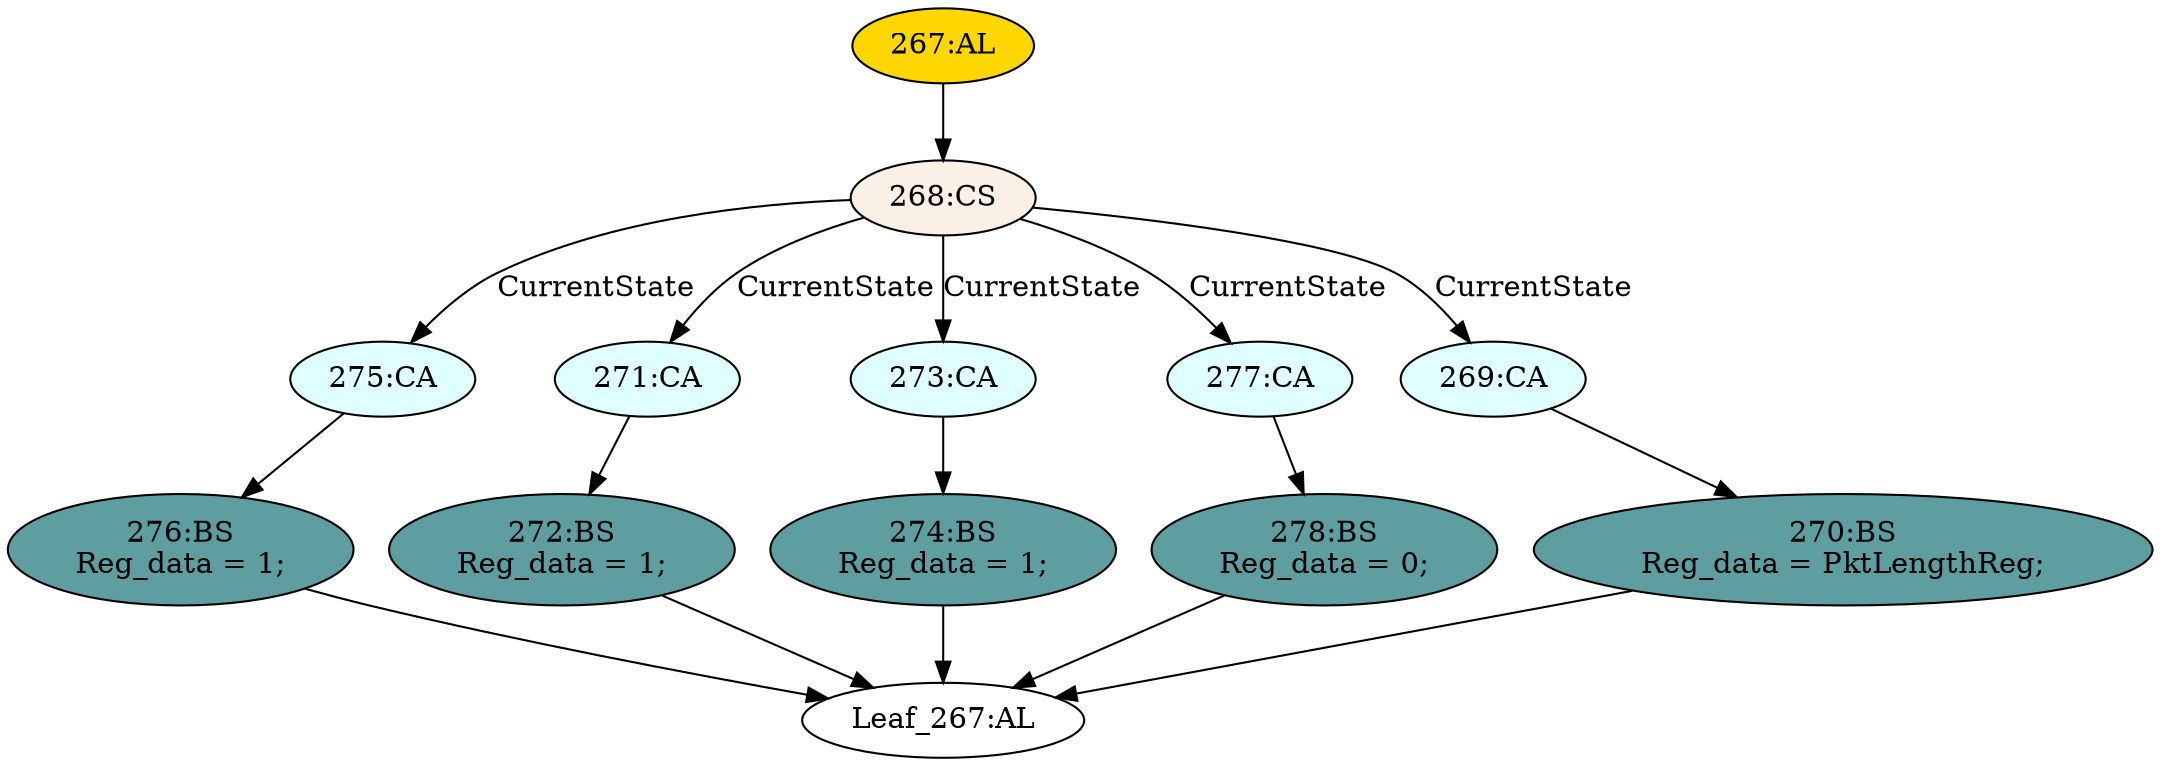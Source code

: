 strict digraph "" {
	node [label="\N"];
	"275:CA"	 [ast="<pyverilog.vparser.ast.Case object at 0x7f8c06324b50>",
		fillcolor=lightcyan,
		label="275:CA",
		statements="[]",
		style=filled,
		typ=Case];
	"276:BS"	 [ast="<pyverilog.vparser.ast.BlockingSubstitution object at 0x7f8c06324c10>",
		fillcolor=cadetblue,
		label="276:BS
Reg_data = 1;",
		statements="[<pyverilog.vparser.ast.BlockingSubstitution object at 0x7f8c06324c10>]",
		style=filled,
		typ=BlockingSubstitution];
	"275:CA" -> "276:BS"	 [cond="[]",
		lineno=None];
	"274:BS"	 [ast="<pyverilog.vparser.ast.BlockingSubstitution object at 0x7f8c06324d90>",
		fillcolor=cadetblue,
		label="274:BS
Reg_data = 1;",
		statements="[<pyverilog.vparser.ast.BlockingSubstitution object at 0x7f8c06324d90>]",
		style=filled,
		typ=BlockingSubstitution];
	"Leaf_267:AL"	 [def_var="['Reg_data']",
		label="Leaf_267:AL"];
	"274:BS" -> "Leaf_267:AL"	 [cond="[]",
		lineno=None];
	"268:CS"	 [ast="<pyverilog.vparser.ast.CaseStatement object at 0x7f8c06324f10>",
		fillcolor=linen,
		label="268:CS",
		statements="[]",
		style=filled,
		typ=CaseStatement];
	"268:CS" -> "275:CA"	 [cond="['CurrentState']",
		label=CurrentState,
		lineno=268];
	"271:CA"	 [ast="<pyverilog.vparser.ast.Case object at 0x7f8c06325290>",
		fillcolor=lightcyan,
		label="271:CA",
		statements="[]",
		style=filled,
		typ=Case];
	"268:CS" -> "271:CA"	 [cond="['CurrentState']",
		label=CurrentState,
		lineno=268];
	"273:CA"	 [ast="<pyverilog.vparser.ast.Case object at 0x7f8c06325490>",
		fillcolor=lightcyan,
		label="273:CA",
		statements="[]",
		style=filled,
		typ=Case];
	"268:CS" -> "273:CA"	 [cond="['CurrentState']",
		label=CurrentState,
		lineno=268];
	"277:CA"	 [ast="<pyverilog.vparser.ast.Case object at 0x7f8c06325550>",
		fillcolor=lightcyan,
		label="277:CA",
		statements="[]",
		style=filled,
		typ=Case];
	"268:CS" -> "277:CA"	 [cond="['CurrentState']",
		label=CurrentState,
		lineno=268];
	"269:CA"	 [ast="<pyverilog.vparser.ast.Case object at 0x7f8c06325050>",
		fillcolor=lightcyan,
		label="269:CA",
		statements="[]",
		style=filled,
		typ=Case];
	"268:CS" -> "269:CA"	 [cond="['CurrentState']",
		label=CurrentState,
		lineno=268];
	"272:BS"	 [ast="<pyverilog.vparser.ast.BlockingSubstitution object at 0x7f8c06325350>",
		fillcolor=cadetblue,
		label="272:BS
Reg_data = 1;",
		statements="[<pyverilog.vparser.ast.BlockingSubstitution object at 0x7f8c06325350>]",
		style=filled,
		typ=BlockingSubstitution];
	"271:CA" -> "272:BS"	 [cond="[]",
		lineno=None];
	"273:CA" -> "274:BS"	 [cond="[]",
		lineno=None];
	"276:BS" -> "Leaf_267:AL"	 [cond="[]",
		lineno=None];
	"278:BS"	 [ast="<pyverilog.vparser.ast.BlockingSubstitution object at 0x7f8c06325590>",
		fillcolor=cadetblue,
		label="278:BS
Reg_data = 0;",
		statements="[<pyverilog.vparser.ast.BlockingSubstitution object at 0x7f8c06325590>]",
		style=filled,
		typ=BlockingSubstitution];
	"277:CA" -> "278:BS"	 [cond="[]",
		lineno=None];
	"267:AL"	 [ast="<pyverilog.vparser.ast.Always object at 0x7f8c06325710>",
		clk_sens=False,
		fillcolor=gold,
		label="267:AL",
		sens="['CurrentState', 'PktLengthReg']",
		statements="[]",
		style=filled,
		typ=Always,
		use_var="['PktLengthReg', 'CurrentState']"];
	"267:AL" -> "268:CS"	 [cond="[]",
		lineno=None];
	"270:BS"	 [ast="<pyverilog.vparser.ast.BlockingSubstitution object at 0x7f8c06325110>",
		fillcolor=cadetblue,
		label="270:BS
Reg_data = PktLengthReg;",
		statements="[<pyverilog.vparser.ast.BlockingSubstitution object at 0x7f8c06325110>]",
		style=filled,
		typ=BlockingSubstitution];
	"269:CA" -> "270:BS"	 [cond="[]",
		lineno=None];
	"270:BS" -> "Leaf_267:AL"	 [cond="[]",
		lineno=None];
	"278:BS" -> "Leaf_267:AL"	 [cond="[]",
		lineno=None];
	"272:BS" -> "Leaf_267:AL"	 [cond="[]",
		lineno=None];
}
